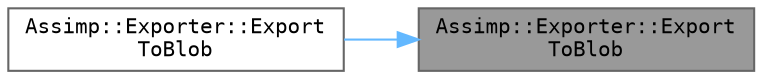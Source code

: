 digraph "Assimp::Exporter::ExportToBlob"
{
 // LATEX_PDF_SIZE
  bgcolor="transparent";
  edge [fontname=Terminal,fontsize=10,labelfontname=Helvetica,labelfontsize=10];
  node [fontname=Terminal,fontsize=10,shape=box,height=0.2,width=0.4];
  rankdir="RL";
  Node1 [label="Assimp::Exporter::Export\lToBlob",height=0.2,width=0.4,color="gray40", fillcolor="grey60", style="filled", fontcolor="black",tooltip=" "];
  Node1 -> Node2 [dir="back",color="steelblue1",style="solid"];
  Node2 [label="Assimp::Exporter::Export\lToBlob",height=0.2,width=0.4,color="grey40", fillcolor="white", style="filled",URL="$class_assimp_1_1_exporter.html#ad7783acdf84c9989567a8b80cb2b19b9",tooltip=" "];
}
